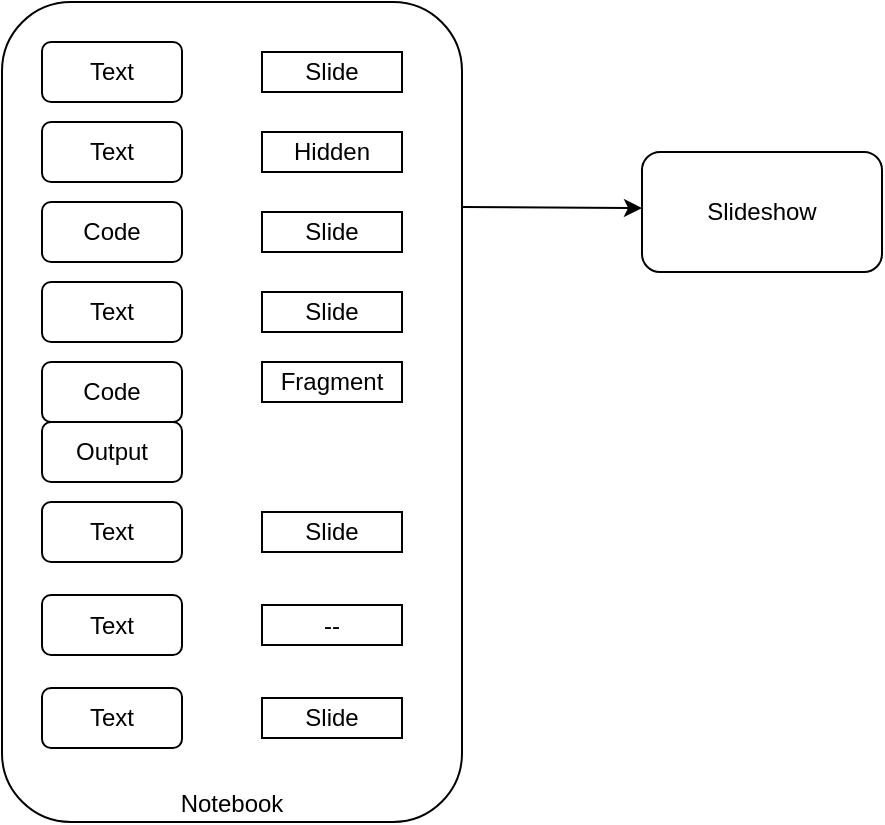 <?xml version="1.0" encoding="UTF-8"?>
<mxGraphModel dx="946" dy="646" grid="1" gridSize="10" guides="1" tooltips="1" connect="1" arrows="1" fold="1" page="1" pageScale="1" pageWidth="1169" pageHeight="827" math="0" shadow="0"><root><mxCell id="0"/><mxCell id="1" parent="0"/><mxCell id="J2fEK9P9KMW4yz_peq2x-1" value="Notebook" style="rounded=1;whiteSpace=wrap;html=1;verticalAlign=bottom;" parent="1" vertex="1"><mxGeometry x="170" y="40" width="230" height="410" as="geometry"/></mxCell><mxCell id="J2fEK9P9KMW4yz_peq2x-2" value="Text" style="rounded=1;whiteSpace=wrap;html=1;" parent="1" vertex="1"><mxGeometry x="190" y="60" width="70" height="30" as="geometry"/></mxCell><mxCell id="J2fEK9P9KMW4yz_peq2x-4" value="Text" style="rounded=1;whiteSpace=wrap;html=1;" parent="1" vertex="1"><mxGeometry x="190" y="100" width="70" height="30" as="geometry"/></mxCell><mxCell id="J2fEK9P9KMW4yz_peq2x-5" value="Code" style="rounded=1;whiteSpace=wrap;html=1;" parent="1" vertex="1"><mxGeometry x="190" y="140" width="70" height="30" as="geometry"/></mxCell><mxCell id="J2fEK9P9KMW4yz_peq2x-7" value="Text" style="rounded=1;whiteSpace=wrap;html=1;" parent="1" vertex="1"><mxGeometry x="190" y="180" width="70" height="30" as="geometry"/></mxCell><mxCell id="J2fEK9P9KMW4yz_peq2x-8" value="Code" style="rounded=1;whiteSpace=wrap;html=1;" parent="1" vertex="1"><mxGeometry x="190" y="220" width="70" height="30" as="geometry"/></mxCell><mxCell id="J2fEK9P9KMW4yz_peq2x-9" value="Output" style="rounded=1;whiteSpace=wrap;html=1;" parent="1" vertex="1"><mxGeometry x="190" y="250" width="70" height="30" as="geometry"/></mxCell><mxCell id="J2fEK9P9KMW4yz_peq2x-10" value="Text" style="rounded=1;whiteSpace=wrap;html=1;" parent="1" vertex="1"><mxGeometry x="190" y="290" width="70" height="30" as="geometry"/></mxCell><mxCell id="J2fEK9P9KMW4yz_peq2x-11" value="Slide" style="rounded=0;whiteSpace=wrap;html=1;" parent="1" vertex="1"><mxGeometry x="300" y="65" width="70" height="20" as="geometry"/></mxCell><mxCell id="J2fEK9P9KMW4yz_peq2x-12" value="Hidden" style="rounded=0;whiteSpace=wrap;html=1;" parent="1" vertex="1"><mxGeometry x="300" y="105" width="70" height="20" as="geometry"/></mxCell><mxCell id="J2fEK9P9KMW4yz_peq2x-13" value="Slide" style="rounded=0;whiteSpace=wrap;html=1;" parent="1" vertex="1"><mxGeometry x="300" y="145" width="70" height="20" as="geometry"/></mxCell><mxCell id="J2fEK9P9KMW4yz_peq2x-14" value="Slide" style="rounded=0;whiteSpace=wrap;html=1;" parent="1" vertex="1"><mxGeometry x="300" y="185" width="70" height="20" as="geometry"/></mxCell><mxCell id="J2fEK9P9KMW4yz_peq2x-15" value="Fragment" style="rounded=0;whiteSpace=wrap;html=1;" parent="1" vertex="1"><mxGeometry x="300" y="220" width="70" height="20" as="geometry"/></mxCell><mxCell id="J2fEK9P9KMW4yz_peq2x-17" value="Text" style="rounded=1;whiteSpace=wrap;html=1;" parent="1" vertex="1"><mxGeometry x="190" y="336.5" width="70" height="30" as="geometry"/></mxCell><mxCell id="J2fEK9P9KMW4yz_peq2x-18" value="Text" style="rounded=1;whiteSpace=wrap;html=1;" parent="1" vertex="1"><mxGeometry x="190" y="383" width="70" height="30" as="geometry"/></mxCell><mxCell id="J2fEK9P9KMW4yz_peq2x-21" value="Slide" style="rounded=0;whiteSpace=wrap;html=1;" parent="1" vertex="1"><mxGeometry x="300" y="295" width="70" height="20" as="geometry"/></mxCell><mxCell id="J2fEK9P9KMW4yz_peq2x-22" value="--" style="rounded=0;whiteSpace=wrap;html=1;" parent="1" vertex="1"><mxGeometry x="300" y="341.5" width="70" height="20" as="geometry"/></mxCell><mxCell id="J2fEK9P9KMW4yz_peq2x-23" value="Slide" style="rounded=0;whiteSpace=wrap;html=1;" parent="1" vertex="1"><mxGeometry x="300" y="388" width="70" height="20" as="geometry"/></mxCell><mxCell id="J2fEK9P9KMW4yz_peq2x-25" value="" style="endArrow=classic;html=1;exitX=1;exitY=0.25;exitDx=0;exitDy=0;" parent="1" source="J2fEK9P9KMW4yz_peq2x-1" edge="1"><mxGeometry width="50" height="50" relative="1" as="geometry"><mxPoint x="170" y="520" as="sourcePoint"/><mxPoint x="490" y="143" as="targetPoint"/></mxGeometry></mxCell><mxCell id="J2fEK9P9KMW4yz_peq2x-26" value="Slideshow" style="rounded=1;whiteSpace=wrap;html=1;" parent="1" vertex="1"><mxGeometry x="490" y="115" width="120" height="60" as="geometry"/></mxCell></root></mxGraphModel>